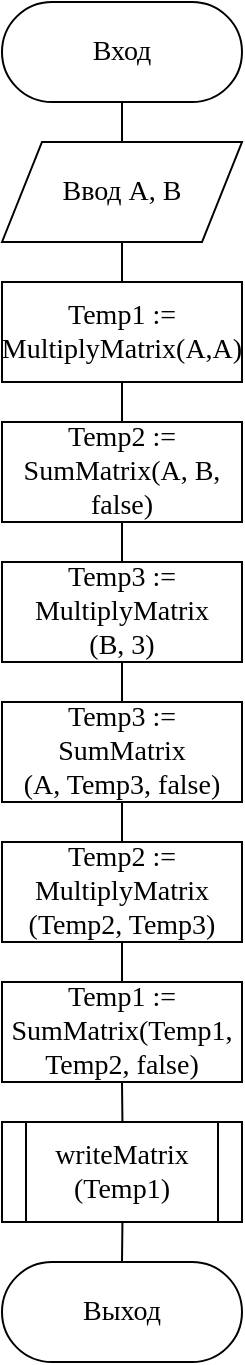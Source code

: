 <mxfile version="16.5.1" type="device" pages="5"><diagram id="1kbT5PGvkkfByQlgsCw_" name="Main"><mxGraphModel dx="593" dy="366" grid="1" gridSize="10" guides="1" tooltips="1" connect="1" arrows="1" fold="1" page="1" pageScale="1" pageWidth="827" pageHeight="1169" math="0" shadow="0"><root><mxCell id="0"/><mxCell id="1" parent="0"/><mxCell id="EHFCdL4tAZelDZwawqcV-10" style="edgeStyle=orthogonalEdgeStyle;rounded=0;orthogonalLoop=1;jettySize=auto;html=1;exitX=0.5;exitY=1;exitDx=0;exitDy=0;entryX=0.5;entryY=0;entryDx=0;entryDy=0;fontFamily=Times New Roman;fontSize=14;endArrow=none;endFill=0;" parent="1" source="EHFCdL4tAZelDZwawqcV-1" edge="1"><mxGeometry relative="1" as="geometry"><mxPoint x="340" y="110" as="targetPoint"/></mxGeometry></mxCell><mxCell id="EHFCdL4tAZelDZwawqcV-1" value="&lt;font face=&quot;Times New Roman&quot; style=&quot;font-size: 14px&quot;&gt;Вход&lt;/font&gt;" style="rounded=1;whiteSpace=wrap;html=1;arcSize=50;" parent="1" vertex="1"><mxGeometry x="280" y="40" width="120" height="50" as="geometry"/></mxCell><mxCell id="EHFCdL4tAZelDZwawqcV-16" style="edgeStyle=orthogonalEdgeStyle;rounded=0;orthogonalLoop=1;jettySize=auto;html=1;exitX=0.5;exitY=1;exitDx=0;exitDy=0;entryX=0.5;entryY=0;entryDx=0;entryDy=0;fontFamily=Times New Roman;fontSize=14;endArrow=none;endFill=0;" parent="1" target="EHFCdL4tAZelDZwawqcV-9" edge="1"><mxGeometry relative="1" as="geometry"><mxPoint x="340" y="580" as="sourcePoint"/></mxGeometry></mxCell><mxCell id="EHFCdL4tAZelDZwawqcV-9" value="&lt;font face=&quot;Times New Roman&quot; style=&quot;font-size: 14px&quot;&gt;Выход&lt;/font&gt;" style="rounded=1;whiteSpace=wrap;html=1;arcSize=50;" parent="1" vertex="1"><mxGeometry x="280" y="670" width="120" height="50" as="geometry"/></mxCell><mxCell id="08oQecg6zAsE1fV1xMUx-1" value="writeMatrix&lt;br&gt;(Temp1)" style="shape=process;whiteSpace=wrap;html=1;backgroundOutline=1;fontFamily=Times New Roman;fontSize=14;" parent="1" vertex="1"><mxGeometry x="280" y="600" width="120" height="50" as="geometry"/></mxCell><mxCell id="CPZ-018ovPWayHV9PCIb-11" value="" style="edgeStyle=orthogonalEdgeStyle;rounded=0;orthogonalLoop=1;jettySize=auto;html=1;endArrow=none;endFill=0;" parent="1" source="CPZ-018ovPWayHV9PCIb-1" target="CPZ-018ovPWayHV9PCIb-3" edge="1"><mxGeometry relative="1" as="geometry"/></mxCell><mxCell id="CPZ-018ovPWayHV9PCIb-1" value="Temp1 := MultiplyMatrix(A,A)" style="rounded=0;whiteSpace=wrap;html=1;fontFamily=Times New Roman;fontSize=14;" parent="1" vertex="1"><mxGeometry x="280" y="180" width="120" height="50" as="geometry"/></mxCell><mxCell id="CPZ-018ovPWayHV9PCIb-2" value="Temp2 :=&lt;br&gt;SumMatrix(A, B, false)" style="rounded=0;whiteSpace=wrap;html=1;fontFamily=Times New Roman;fontSize=14;" parent="1" vertex="1"><mxGeometry x="280" y="250" width="120" height="50" as="geometry"/></mxCell><mxCell id="CPZ-018ovPWayHV9PCIb-9" value="" style="edgeStyle=orthogonalEdgeStyle;rounded=0;orthogonalLoop=1;jettySize=auto;html=1;endArrow=none;endFill=0;" parent="1" source="CPZ-018ovPWayHV9PCIb-3" target="CPZ-018ovPWayHV9PCIb-5" edge="1"><mxGeometry relative="1" as="geometry"/></mxCell><mxCell id="CPZ-018ovPWayHV9PCIb-10" value="" style="edgeStyle=orthogonalEdgeStyle;rounded=0;orthogonalLoop=1;jettySize=auto;html=1;endArrow=none;endFill=0;" parent="1" source="CPZ-018ovPWayHV9PCIb-3" target="CPZ-018ovPWayHV9PCIb-2" edge="1"><mxGeometry relative="1" as="geometry"/></mxCell><mxCell id="CPZ-018ovPWayHV9PCIb-3" value="Temp3 := MultiplyMatrix&lt;br&gt;(B, 3)" style="rounded=0;whiteSpace=wrap;html=1;fontFamily=Times New Roman;fontSize=14;" parent="1" vertex="1"><mxGeometry x="280" y="320" width="120" height="50" as="geometry"/></mxCell><mxCell id="CPZ-018ovPWayHV9PCIb-4" value="Temp3 := SumMatrix&lt;br&gt;(A, Temp3, false)" style="rounded=0;whiteSpace=wrap;html=1;fontFamily=Times New Roman;fontSize=14;" parent="1" vertex="1"><mxGeometry x="280" y="390" width="120" height="50" as="geometry"/></mxCell><mxCell id="CPZ-018ovPWayHV9PCIb-8" value="" style="edgeStyle=orthogonalEdgeStyle;rounded=0;orthogonalLoop=1;jettySize=auto;html=1;endArrow=none;endFill=0;" parent="1" source="CPZ-018ovPWayHV9PCIb-5" target="CPZ-018ovPWayHV9PCIb-4" edge="1"><mxGeometry relative="1" as="geometry"/></mxCell><mxCell id="CPZ-018ovPWayHV9PCIb-5" value="Temp2 :=&lt;br&gt;MultiplyMatrix&lt;br&gt;(Temp2, Temp3)" style="rounded=0;whiteSpace=wrap;html=1;fontFamily=Times New Roman;fontSize=14;" parent="1" vertex="1"><mxGeometry x="280" y="460" width="120" height="50" as="geometry"/></mxCell><mxCell id="CPZ-018ovPWayHV9PCIb-7" value="" style="edgeStyle=orthogonalEdgeStyle;rounded=0;orthogonalLoop=1;jettySize=auto;html=1;endArrow=none;endFill=0;" parent="1" source="CPZ-018ovPWayHV9PCIb-6" target="CPZ-018ovPWayHV9PCIb-5" edge="1"><mxGeometry relative="1" as="geometry"/></mxCell><mxCell id="CPZ-018ovPWayHV9PCIb-6" value="Temp1 :=&lt;br&gt;SumMatrix(Temp1, Temp2, false)" style="rounded=0;whiteSpace=wrap;html=1;fontFamily=Times New Roman;fontSize=14;" parent="1" vertex="1"><mxGeometry x="280" y="530" width="120" height="50" as="geometry"/></mxCell><mxCell id="mROp4yjEPmvPfvj3T9oJ-2" style="edgeStyle=orthogonalEdgeStyle;rounded=0;orthogonalLoop=1;jettySize=auto;html=1;exitX=0.5;exitY=1;exitDx=0;exitDy=0;entryX=0.5;entryY=0;entryDx=0;entryDy=0;endArrow=none;endFill=0;" edge="1" parent="1" source="mROp4yjEPmvPfvj3T9oJ-1" target="CPZ-018ovPWayHV9PCIb-1"><mxGeometry relative="1" as="geometry"/></mxCell><mxCell id="mROp4yjEPmvPfvj3T9oJ-1" value="Ввод A, B" style="shape=parallelogram;perimeter=parallelogramPerimeter;whiteSpace=wrap;html=1;fixedSize=1;align=center;fontFamily=Times New Roman;fontSize=14;" vertex="1" parent="1"><mxGeometry x="280" y="110" width="120" height="50" as="geometry"/></mxCell></root></mxGraphModel></diagram><diagram id="GewAx9kID_e9EPEo2kjt" name="MultiplyMatrix1"><mxGraphModel dx="865" dy="534" grid="1" gridSize="10" guides="1" tooltips="1" connect="1" arrows="1" fold="1" page="1" pageScale="1" pageWidth="827" pageHeight="1169" math="0" shadow="0"><root><mxCell id="lcEFkh2yVALpmup84Jig-0"/><mxCell id="lcEFkh2yVALpmup84Jig-1" parent="lcEFkh2yVALpmup84Jig-0"/><mxCell id="NHVjzTyn1Fso7foihZ1j-9" style="edgeStyle=orthogonalEdgeStyle;rounded=0;orthogonalLoop=1;jettySize=auto;html=1;exitX=0.5;exitY=1;exitDx=0;exitDy=0;entryX=0.5;entryY=0;entryDx=0;entryDy=0;fontFamily=Times New Roman;fontSize=14;endArrow=none;endFill=0;" parent="lcEFkh2yVALpmup84Jig-1" source="NHVjzTyn1Fso7foihZ1j-0" target="NHVjzTyn1Fso7foihZ1j-1" edge="1"><mxGeometry relative="1" as="geometry"/></mxCell><mxCell id="NHVjzTyn1Fso7foihZ1j-0" value="&lt;font face=&quot;Times New Roman&quot; style=&quot;font-size: 14px&quot;&gt;Вход&lt;br&gt;MultiplyMatrix&lt;br&gt;(M, Num, Res)&lt;br&gt;&lt;/font&gt;" style="rounded=1;whiteSpace=wrap;html=1;arcSize=50;fontFamily=Times New Roman;fontSize=14;" parent="lcEFkh2yVALpmup84Jig-1" vertex="1"><mxGeometry x="280" y="30" width="120" height="50" as="geometry"/></mxCell><mxCell id="NHVjzTyn1Fso7foihZ1j-10" style="edgeStyle=orthogonalEdgeStyle;rounded=0;orthogonalLoop=1;jettySize=auto;html=1;exitX=0.5;exitY=1;exitDx=0;exitDy=0;entryX=0.5;entryY=0;entryDx=0;entryDy=0;fontFamily=Times New Roman;fontSize=14;endArrow=none;endFill=0;" parent="lcEFkh2yVALpmup84Jig-1" source="NHVjzTyn1Fso7foihZ1j-1" target="NHVjzTyn1Fso7foihZ1j-4" edge="1"><mxGeometry relative="1" as="geometry"/></mxCell><mxCell id="NHVjzTyn1Fso7foihZ1j-1" value="A1&lt;br&gt;&lt;br&gt;i := 1, i &amp;lt;= 3" style="shape=loopLimit;whiteSpace=wrap;html=1;fontFamily=Times New Roman;fontSize=14;" parent="lcEFkh2yVALpmup84Jig-1" vertex="1"><mxGeometry x="280" y="100" width="120" height="50" as="geometry"/></mxCell><mxCell id="NHVjzTyn1Fso7foihZ1j-11" style="edgeStyle=orthogonalEdgeStyle;rounded=0;orthogonalLoop=1;jettySize=auto;html=1;exitX=0.5;exitY=1;exitDx=0;exitDy=0;entryX=0.5;entryY=0;entryDx=0;entryDy=0;fontFamily=Times New Roman;fontSize=14;endArrow=none;endFill=0;" parent="lcEFkh2yVALpmup84Jig-1" source="NHVjzTyn1Fso7foihZ1j-4" target="NHVjzTyn1Fso7foihZ1j-5" edge="1"><mxGeometry relative="1" as="geometry"/></mxCell><mxCell id="NHVjzTyn1Fso7foihZ1j-4" value="A2&lt;br&gt;&lt;br&gt;j := 1, j &amp;lt;= 3" style="shape=loopLimit;whiteSpace=wrap;html=1;fontFamily=Times New Roman;fontSize=14;" parent="lcEFkh2yVALpmup84Jig-1" vertex="1"><mxGeometry x="280" y="170" width="120" height="50" as="geometry"/></mxCell><mxCell id="NHVjzTyn1Fso7foihZ1j-12" style="edgeStyle=orthogonalEdgeStyle;rounded=0;orthogonalLoop=1;jettySize=auto;html=1;exitX=0.5;exitY=1;exitDx=0;exitDy=0;entryX=0.5;entryY=0;entryDx=0;entryDy=0;fontFamily=Times New Roman;fontSize=14;endArrow=none;endFill=0;" parent="lcEFkh2yVALpmup84Jig-1" source="NHVjzTyn1Fso7foihZ1j-5" target="NHVjzTyn1Fso7foihZ1j-6" edge="1"><mxGeometry relative="1" as="geometry"/></mxCell><mxCell id="NHVjzTyn1Fso7foihZ1j-5" value="Res[i,j] := &lt;br&gt;M[i,j] * Num" style="rounded=0;whiteSpace=wrap;html=1;fontFamily=Times New Roman;fontSize=14;" parent="lcEFkh2yVALpmup84Jig-1" vertex="1"><mxGeometry x="280" y="240" width="120" height="50" as="geometry"/></mxCell><mxCell id="NHVjzTyn1Fso7foihZ1j-13" style="edgeStyle=orthogonalEdgeStyle;rounded=0;orthogonalLoop=1;jettySize=auto;html=1;exitX=0.5;exitY=1;exitDx=0;exitDy=0;entryX=0.5;entryY=0;entryDx=0;entryDy=0;fontFamily=Times New Roman;fontSize=14;endArrow=none;endFill=0;" parent="lcEFkh2yVALpmup84Jig-1" source="NHVjzTyn1Fso7foihZ1j-6" target="NHVjzTyn1Fso7foihZ1j-7" edge="1"><mxGeometry relative="1" as="geometry"/></mxCell><mxCell id="NHVjzTyn1Fso7foihZ1j-6" value="j := j + 1&lt;br&gt;&lt;br&gt;A2" style="shape=loopLimit;whiteSpace=wrap;html=1;flipV=1;fontFamily=Times New Roman;fontSize=14;" parent="lcEFkh2yVALpmup84Jig-1" vertex="1"><mxGeometry x="280" y="310" width="120" height="50" as="geometry"/></mxCell><mxCell id="NHVjzTyn1Fso7foihZ1j-14" value="" style="edgeStyle=orthogonalEdgeStyle;rounded=0;orthogonalLoop=1;jettySize=auto;html=1;fontFamily=Times New Roman;fontSize=14;endArrow=none;endFill=0;" parent="lcEFkh2yVALpmup84Jig-1" source="NHVjzTyn1Fso7foihZ1j-7" target="NHVjzTyn1Fso7foihZ1j-8" edge="1"><mxGeometry relative="1" as="geometry"/></mxCell><mxCell id="NHVjzTyn1Fso7foihZ1j-7" value="i := i + 1&lt;br&gt;&lt;br&gt;A1" style="shape=loopLimit;whiteSpace=wrap;html=1;flipV=1;fontFamily=Times New Roman;fontSize=14;" parent="lcEFkh2yVALpmup84Jig-1" vertex="1"><mxGeometry x="280" y="380" width="120" height="50" as="geometry"/></mxCell><mxCell id="NHVjzTyn1Fso7foihZ1j-8" value="&lt;font face=&quot;Times New Roman&quot; style=&quot;font-size: 14px&quot;&gt;Выход&lt;/font&gt;" style="rounded=1;whiteSpace=wrap;html=1;arcSize=50;fontFamily=Times New Roman;fontSize=14;" parent="lcEFkh2yVALpmup84Jig-1" vertex="1"><mxGeometry x="280" y="450" width="120" height="50" as="geometry"/></mxCell></root></mxGraphModel></diagram><diagram id="0K6pmTq6y4JFWy16DVAm" name="MultiplyMatrix2"><mxGraphModel dx="1038" dy="641" grid="1" gridSize="10" guides="1" tooltips="1" connect="1" arrows="1" fold="1" page="1" pageScale="1" pageWidth="827" pageHeight="1169" math="0" shadow="0"><root><mxCell id="KOI_E2LfTRocOHulv0sD-0"/><mxCell id="KOI_E2LfTRocOHulv0sD-1" parent="KOI_E2LfTRocOHulv0sD-0"/><mxCell id="H77TUFG6y5tQK1Y0yETN-10" value="" style="edgeStyle=orthogonalEdgeStyle;rounded=0;orthogonalLoop=1;jettySize=auto;html=1;fontFamily=Times New Roman;fontSize=14;endArrow=none;endFill=0;" parent="KOI_E2LfTRocOHulv0sD-1" source="H77TUFG6y5tQK1Y0yETN-0" target="H77TUFG6y5tQK1Y0yETN-2" edge="1"><mxGeometry relative="1" as="geometry"/></mxCell><mxCell id="H77TUFG6y5tQK1Y0yETN-0" value="&lt;font face=&quot;Times New Roman&quot; style=&quot;font-size: 14px&quot;&gt;Вход&lt;br&gt;MultiplyMatrix&lt;br&gt;(M1, M2, Res)&lt;br&gt;&lt;/font&gt;" style="rounded=1;whiteSpace=wrap;html=1;arcSize=50;fontFamily=Times New Roman;fontSize=14;" parent="KOI_E2LfTRocOHulv0sD-1" vertex="1"><mxGeometry x="280" y="30" width="120" height="50" as="geometry"/></mxCell><mxCell id="H77TUFG6y5tQK1Y0yETN-1" value="A1&lt;br&gt;&lt;br&gt;i := 1, i &amp;lt;= 3" style="shape=loopLimit;whiteSpace=wrap;html=1;fontFamily=Times New Roman;fontSize=14;" parent="KOI_E2LfTRocOHulv0sD-1" vertex="1"><mxGeometry x="280" y="100" width="120" height="50" as="geometry"/></mxCell><mxCell id="H77TUFG6y5tQK1Y0yETN-11" value="" style="edgeStyle=orthogonalEdgeStyle;rounded=0;orthogonalLoop=1;jettySize=auto;html=1;fontFamily=Times New Roman;fontSize=14;endArrow=none;endFill=0;" parent="KOI_E2LfTRocOHulv0sD-1" source="H77TUFG6y5tQK1Y0yETN-2" target="H77TUFG6y5tQK1Y0yETN-4" edge="1"><mxGeometry relative="1" as="geometry"/></mxCell><mxCell id="H77TUFG6y5tQK1Y0yETN-2" value="A2&lt;br&gt;&lt;br&gt;j := 1, j &amp;lt;= 3" style="shape=loopLimit;whiteSpace=wrap;html=1;fontFamily=Times New Roman;fontSize=14;" parent="KOI_E2LfTRocOHulv0sD-1" vertex="1"><mxGeometry x="280" y="170" width="120" height="50" as="geometry"/></mxCell><mxCell id="H77TUFG6y5tQK1Y0yETN-12" value="" style="edgeStyle=orthogonalEdgeStyle;rounded=0;orthogonalLoop=1;jettySize=auto;html=1;fontFamily=Times New Roman;fontSize=14;endArrow=none;endFill=0;" parent="KOI_E2LfTRocOHulv0sD-1" source="H77TUFG6y5tQK1Y0yETN-4" target="H77TUFG6y5tQK1Y0yETN-5" edge="1"><mxGeometry relative="1" as="geometry"/></mxCell><mxCell id="H77TUFG6y5tQK1Y0yETN-4" value="Result[i,j] := 0" style="rounded=0;whiteSpace=wrap;html=1;fontFamily=Times New Roman;fontSize=14;" parent="KOI_E2LfTRocOHulv0sD-1" vertex="1"><mxGeometry x="280" y="240" width="120" height="50" as="geometry"/></mxCell><mxCell id="H77TUFG6y5tQK1Y0yETN-13" value="" style="edgeStyle=orthogonalEdgeStyle;rounded=0;orthogonalLoop=1;jettySize=auto;html=1;fontFamily=Times New Roman;fontSize=14;endArrow=none;endFill=0;" parent="KOI_E2LfTRocOHulv0sD-1" source="H77TUFG6y5tQK1Y0yETN-5" target="H77TUFG6y5tQK1Y0yETN-7" edge="1"><mxGeometry relative="1" as="geometry"/></mxCell><mxCell id="H77TUFG6y5tQK1Y0yETN-5" value="&lt;span style=&quot;font-family: &amp;#34;times new roman&amp;#34;&quot;&gt;Res[i,j] := Res[i,j] +&amp;nbsp;&lt;br&gt;&lt;/span&gt;&lt;span style=&quot;font-family: &amp;#34;times new roman&amp;#34;&quot;&gt;M1[i,k] *&amp;nbsp;&lt;/span&gt;&lt;span style=&quot;font-family: &amp;#34;times new roman&amp;#34;&quot;&gt;M2[k,j]&lt;/span&gt;" style="rounded=0;whiteSpace=wrap;html=1;fontFamily=Times New Roman;fontSize=14;" parent="KOI_E2LfTRocOHulv0sD-1" vertex="1"><mxGeometry x="280" y="380" width="120" height="50" as="geometry"/></mxCell><mxCell id="H77TUFG6y5tQK1Y0yETN-6" value="k := k + 1&lt;br&gt;&lt;br&gt;A3" style="shape=loopLimit;whiteSpace=wrap;html=1;flipV=1;fontFamily=Times New Roman;fontSize=14;" parent="KOI_E2LfTRocOHulv0sD-1" vertex="1"><mxGeometry x="280" y="450" width="120" height="50" as="geometry"/></mxCell><mxCell id="H77TUFG6y5tQK1Y0yETN-14" value="" style="edgeStyle=orthogonalEdgeStyle;rounded=0;orthogonalLoop=1;jettySize=auto;html=1;fontFamily=Times New Roman;fontSize=14;endArrow=none;endFill=0;" parent="KOI_E2LfTRocOHulv0sD-1" source="H77TUFG6y5tQK1Y0yETN-7" target="H77TUFG6y5tQK1Y0yETN-9" edge="1"><mxGeometry relative="1" as="geometry"/></mxCell><mxCell id="H77TUFG6y5tQK1Y0yETN-7" value="j := j + 1&lt;br&gt;&lt;br&gt;A2" style="shape=loopLimit;whiteSpace=wrap;html=1;flipV=1;fontFamily=Times New Roman;fontSize=14;" parent="KOI_E2LfTRocOHulv0sD-1" vertex="1"><mxGeometry x="280" y="520" width="120" height="50" as="geometry"/></mxCell><mxCell id="H77TUFG6y5tQK1Y0yETN-8" value="i := i + 1&lt;br&gt;&lt;br&gt;A1" style="shape=loopLimit;whiteSpace=wrap;html=1;flipV=1;fontFamily=Times New Roman;fontSize=14;" parent="KOI_E2LfTRocOHulv0sD-1" vertex="1"><mxGeometry x="280" y="590" width="120" height="50" as="geometry"/></mxCell><mxCell id="H77TUFG6y5tQK1Y0yETN-9" value="&lt;font face=&quot;Times New Roman&quot; style=&quot;font-size: 14px&quot;&gt;Выход&lt;/font&gt;" style="rounded=1;whiteSpace=wrap;html=1;arcSize=50;fontFamily=Times New Roman;fontSize=14;" parent="KOI_E2LfTRocOHulv0sD-1" vertex="1"><mxGeometry x="280" y="660" width="120" height="50" as="geometry"/></mxCell><mxCell id="H77TUFG6y5tQK1Y0yETN-3" value="A3&lt;br&gt;&lt;br&gt;k := 1, k &amp;lt;= 3" style="shape=loopLimit;whiteSpace=wrap;html=1;fontFamily=Times New Roman;fontSize=14;" parent="KOI_E2LfTRocOHulv0sD-1" vertex="1"><mxGeometry x="280" y="310" width="120" height="50" as="geometry"/></mxCell></root></mxGraphModel></diagram><diagram id="h9YLPU3FQA5sEzZqIGSP" name="SumMatrix"><mxGraphModel dx="1038" dy="641" grid="1" gridSize="10" guides="1" tooltips="1" connect="1" arrows="1" fold="1" page="1" pageScale="1" pageWidth="827" pageHeight="1169" math="0" shadow="0"><root><mxCell id="ymFlptuv8X7gUJMBIx-Y-0"/><mxCell id="ymFlptuv8X7gUJMBIx-Y-1" parent="ymFlptuv8X7gUJMBIx-Y-0"/><mxCell id="OZMydgQmoEOUaAt0Z34y-16" value="" style="edgeStyle=orthogonalEdgeStyle;rounded=0;orthogonalLoop=1;jettySize=auto;html=1;fontFamily=Times New Roman;fontSize=14;endArrow=none;endFill=0;" parent="ymFlptuv8X7gUJMBIx-Y-1" source="OZMydgQmoEOUaAt0Z34y-0" target="OZMydgQmoEOUaAt0Z34y-1" edge="1"><mxGeometry relative="1" as="geometry"/></mxCell><mxCell id="OZMydgQmoEOUaAt0Z34y-0" value="&lt;font face=&quot;Times New Roman&quot; style=&quot;font-size: 14px&quot;&gt;Вход&lt;br&gt;SumMatrix(M1, M2, Sign, Res)&lt;br&gt;&lt;/font&gt;" style="rounded=1;whiteSpace=wrap;html=1;arcSize=50;fontFamily=Times New Roman;fontSize=14;" parent="ymFlptuv8X7gUJMBIx-Y-1" vertex="1"><mxGeometry x="320" y="30" width="120" height="50" as="geometry"/></mxCell><mxCell id="OZMydgQmoEOUaAt0Z34y-17" style="edgeStyle=orthogonalEdgeStyle;rounded=0;orthogonalLoop=1;jettySize=auto;html=1;exitX=0;exitY=0.5;exitDx=0;exitDy=0;entryX=0.5;entryY=0;entryDx=0;entryDy=0;fontFamily=Times New Roman;fontSize=14;endArrow=open;endFill=0;" parent="ymFlptuv8X7gUJMBIx-Y-1" source="OZMydgQmoEOUaAt0Z34y-1" target="OZMydgQmoEOUaAt0Z34y-2" edge="1"><mxGeometry relative="1" as="geometry"/></mxCell><mxCell id="OZMydgQmoEOUaAt0Z34y-18" style="edgeStyle=orthogonalEdgeStyle;rounded=0;orthogonalLoop=1;jettySize=auto;html=1;exitX=1;exitY=0.5;exitDx=0;exitDy=0;entryX=0.5;entryY=0;entryDx=0;entryDy=0;fontFamily=Times New Roman;fontSize=14;endArrow=open;endFill=0;" parent="ymFlptuv8X7gUJMBIx-Y-1" source="OZMydgQmoEOUaAt0Z34y-1" target="OZMydgQmoEOUaAt0Z34y-10" edge="1"><mxGeometry relative="1" as="geometry"/></mxCell><mxCell id="OZMydgQmoEOUaAt0Z34y-1" value="Sign" style="rhombus;whiteSpace=wrap;html=1;fontFamily=Times New Roman;fontSize=14;" parent="ymFlptuv8X7gUJMBIx-Y-1" vertex="1"><mxGeometry x="320" y="100" width="120" height="50" as="geometry"/></mxCell><mxCell id="OZMydgQmoEOUaAt0Z34y-7" value="" style="edgeStyle=orthogonalEdgeStyle;rounded=0;orthogonalLoop=1;jettySize=auto;html=1;fontFamily=Times New Roman;fontSize=14;endArrow=none;endFill=0;" parent="ymFlptuv8X7gUJMBIx-Y-1" source="OZMydgQmoEOUaAt0Z34y-2" target="OZMydgQmoEOUaAt0Z34y-4" edge="1"><mxGeometry relative="1" as="geometry"/></mxCell><mxCell id="OZMydgQmoEOUaAt0Z34y-2" value="A1&lt;br&gt;&lt;br&gt;i := 1, i &amp;lt;= 3" style="shape=loopLimit;whiteSpace=wrap;html=1;fontFamily=Times New Roman;fontSize=14;" parent="ymFlptuv8X7gUJMBIx-Y-1" vertex="1"><mxGeometry x="180" y="170" width="120" height="50" as="geometry"/></mxCell><mxCell id="OZMydgQmoEOUaAt0Z34y-3" value="A2&lt;br&gt;&lt;br&gt;j := 1, j &amp;lt;= 3" style="shape=loopLimit;whiteSpace=wrap;html=1;fontFamily=Times New Roman;fontSize=14;" parent="ymFlptuv8X7gUJMBIx-Y-1" vertex="1"><mxGeometry x="180" y="240" width="120" height="50" as="geometry"/></mxCell><mxCell id="OZMydgQmoEOUaAt0Z34y-8" value="" style="edgeStyle=orthogonalEdgeStyle;rounded=0;orthogonalLoop=1;jettySize=auto;html=1;fontFamily=Times New Roman;fontSize=14;endArrow=none;endFill=0;" parent="ymFlptuv8X7gUJMBIx-Y-1" source="OZMydgQmoEOUaAt0Z34y-4" target="OZMydgQmoEOUaAt0Z34y-6" edge="1"><mxGeometry relative="1" as="geometry"/></mxCell><mxCell id="OZMydgQmoEOUaAt0Z34y-4" value="Res[i,j] :=&lt;br&gt;M1[i,j] - M2[i,j]" style="rounded=0;whiteSpace=wrap;html=1;fontFamily=Times New Roman;fontSize=14;" parent="ymFlptuv8X7gUJMBIx-Y-1" vertex="1"><mxGeometry x="180" y="310" width="120" height="50" as="geometry"/></mxCell><mxCell id="OZMydgQmoEOUaAt0Z34y-5" value="j := j + 1&lt;br&gt;&lt;br&gt;A2" style="shape=loopLimit;whiteSpace=wrap;html=1;flipV=1;fontFamily=Times New Roman;fontSize=14;" parent="ymFlptuv8X7gUJMBIx-Y-1" vertex="1"><mxGeometry x="180" y="380" width="120" height="50" as="geometry"/></mxCell><mxCell id="OZMydgQmoEOUaAt0Z34y-20" style="edgeStyle=orthogonalEdgeStyle;rounded=0;orthogonalLoop=1;jettySize=auto;html=1;exitX=0.5;exitY=1;exitDx=0;exitDy=0;entryX=0.5;entryY=0;entryDx=0;entryDy=0;fontFamily=Times New Roman;fontSize=14;endArrow=open;endFill=0;" parent="ymFlptuv8X7gUJMBIx-Y-1" source="OZMydgQmoEOUaAt0Z34y-6" target="OZMydgQmoEOUaAt0Z34y-19" edge="1"><mxGeometry relative="1" as="geometry"><Array as="points"><mxPoint x="240" y="510"/><mxPoint x="380" y="510"/></Array></mxGeometry></mxCell><mxCell id="OZMydgQmoEOUaAt0Z34y-6" value="i := i + 1&lt;br&gt;&lt;br&gt;A1" style="shape=loopLimit;whiteSpace=wrap;html=1;flipV=1;fontFamily=Times New Roman;fontSize=14;" parent="ymFlptuv8X7gUJMBIx-Y-1" vertex="1"><mxGeometry x="180" y="450" width="120" height="50" as="geometry"/></mxCell><mxCell id="OZMydgQmoEOUaAt0Z34y-9" value="" style="edgeStyle=orthogonalEdgeStyle;rounded=0;orthogonalLoop=1;jettySize=auto;html=1;fontFamily=Times New Roman;fontSize=14;endArrow=none;endFill=0;" parent="ymFlptuv8X7gUJMBIx-Y-1" source="OZMydgQmoEOUaAt0Z34y-10" target="OZMydgQmoEOUaAt0Z34y-13" edge="1"><mxGeometry relative="1" as="geometry"/></mxCell><mxCell id="OZMydgQmoEOUaAt0Z34y-10" value="A1&lt;br&gt;&lt;br&gt;i := 1, i &amp;lt;= 3" style="shape=loopLimit;whiteSpace=wrap;html=1;fontFamily=Times New Roman;fontSize=14;" parent="ymFlptuv8X7gUJMBIx-Y-1" vertex="1"><mxGeometry x="460" y="170" width="120" height="50" as="geometry"/></mxCell><mxCell id="OZMydgQmoEOUaAt0Z34y-11" value="A2&lt;br&gt;&lt;br&gt;j := 1, j &amp;lt;= 3" style="shape=loopLimit;whiteSpace=wrap;html=1;fontFamily=Times New Roman;fontSize=14;" parent="ymFlptuv8X7gUJMBIx-Y-1" vertex="1"><mxGeometry x="460" y="240" width="120" height="50" as="geometry"/></mxCell><mxCell id="OZMydgQmoEOUaAt0Z34y-12" value="" style="edgeStyle=orthogonalEdgeStyle;rounded=0;orthogonalLoop=1;jettySize=auto;html=1;fontFamily=Times New Roman;fontSize=14;endArrow=none;endFill=0;" parent="ymFlptuv8X7gUJMBIx-Y-1" source="OZMydgQmoEOUaAt0Z34y-13" target="OZMydgQmoEOUaAt0Z34y-15" edge="1"><mxGeometry relative="1" as="geometry"/></mxCell><mxCell id="OZMydgQmoEOUaAt0Z34y-13" value="Res[i,j] :=&lt;br&gt;M1[i,j] + M2[i,j]" style="rounded=0;whiteSpace=wrap;html=1;fontFamily=Times New Roman;fontSize=14;" parent="ymFlptuv8X7gUJMBIx-Y-1" vertex="1"><mxGeometry x="460" y="310" width="120" height="50" as="geometry"/></mxCell><mxCell id="OZMydgQmoEOUaAt0Z34y-14" value="j := j + 1&lt;br&gt;&lt;br&gt;A2" style="shape=loopLimit;whiteSpace=wrap;html=1;flipV=1;fontFamily=Times New Roman;fontSize=14;" parent="ymFlptuv8X7gUJMBIx-Y-1" vertex="1"><mxGeometry x="460" y="380" width="120" height="50" as="geometry"/></mxCell><mxCell id="OZMydgQmoEOUaAt0Z34y-21" style="edgeStyle=orthogonalEdgeStyle;rounded=0;orthogonalLoop=1;jettySize=auto;html=1;exitX=0.5;exitY=1;exitDx=0;exitDy=0;fontFamily=Times New Roman;fontSize=14;endArrow=open;endFill=0;" parent="ymFlptuv8X7gUJMBIx-Y-1" source="OZMydgQmoEOUaAt0Z34y-15" edge="1"><mxGeometry relative="1" as="geometry"><mxPoint x="380" y="520" as="targetPoint"/><Array as="points"><mxPoint x="520" y="520"/></Array></mxGeometry></mxCell><mxCell id="OZMydgQmoEOUaAt0Z34y-15" value="i := i + 1&lt;br&gt;&lt;br&gt;A1" style="shape=loopLimit;whiteSpace=wrap;html=1;flipV=1;fontFamily=Times New Roman;fontSize=14;" parent="ymFlptuv8X7gUJMBIx-Y-1" vertex="1"><mxGeometry x="460" y="450" width="120" height="50" as="geometry"/></mxCell><mxCell id="OZMydgQmoEOUaAt0Z34y-19" value="&lt;font face=&quot;Times New Roman&quot; style=&quot;font-size: 14px&quot;&gt;Выход&lt;/font&gt;" style="rounded=1;whiteSpace=wrap;html=1;arcSize=50;fontFamily=Times New Roman;fontSize=14;" parent="ymFlptuv8X7gUJMBIx-Y-1" vertex="1"><mxGeometry x="320" y="535" width="120" height="50" as="geometry"/></mxCell><mxCell id="OZMydgQmoEOUaAt0Z34y-22" value="Да" style="text;html=1;strokeColor=none;fillColor=none;align=center;verticalAlign=middle;whiteSpace=wrap;rounded=0;fontFamily=Times New Roman;fontSize=14;" parent="ymFlptuv8X7gUJMBIx-Y-1" vertex="1"><mxGeometry x="290" y="106" width="40" height="20" as="geometry"/></mxCell><mxCell id="OZMydgQmoEOUaAt0Z34y-23" value="Нет" style="text;html=1;strokeColor=none;fillColor=none;align=center;verticalAlign=middle;whiteSpace=wrap;rounded=0;fontFamily=Times New Roman;fontSize=14;" parent="ymFlptuv8X7gUJMBIx-Y-1" vertex="1"><mxGeometry x="434" y="106" width="40" height="20" as="geometry"/></mxCell></root></mxGraphModel></diagram><diagram id="StQJlIU-aV51zjOJSizS" name="writeMatrix"><mxGraphModel dx="1038" dy="641" grid="1" gridSize="10" guides="1" tooltips="1" connect="1" arrows="1" fold="1" page="1" pageScale="1" pageWidth="827" pageHeight="1169" math="0" shadow="0"><root><mxCell id="bvo-uB9Az8ebyh_C8Dsc-0"/><mxCell id="bvo-uB9Az8ebyh_C8Dsc-1" parent="bvo-uB9Az8ebyh_C8Dsc-0"/><mxCell id="8YsA7tEStZsdsHFyxYlD-0" style="edgeStyle=orthogonalEdgeStyle;rounded=0;orthogonalLoop=1;jettySize=auto;html=1;exitX=0.5;exitY=1;exitDx=0;exitDy=0;entryX=0.5;entryY=0;entryDx=0;entryDy=0;fontFamily=Times New Roman;fontSize=14;endArrow=none;endFill=0;" parent="bvo-uB9Az8ebyh_C8Dsc-1" source="8YsA7tEStZsdsHFyxYlD-1" target="8YsA7tEStZsdsHFyxYlD-3" edge="1"><mxGeometry relative="1" as="geometry"/></mxCell><mxCell id="8YsA7tEStZsdsHFyxYlD-1" value="&lt;font face=&quot;Times New Roman&quot; style=&quot;font-size: 14px&quot;&gt;Вход&lt;br&gt;WriteMatrix(M)&lt;br&gt;&lt;/font&gt;" style="rounded=1;whiteSpace=wrap;html=1;arcSize=50;fontFamily=Times New Roman;fontSize=14;" parent="bvo-uB9Az8ebyh_C8Dsc-1" vertex="1"><mxGeometry x="280" y="30" width="120" height="50" as="geometry"/></mxCell><mxCell id="8YsA7tEStZsdsHFyxYlD-2" style="edgeStyle=orthogonalEdgeStyle;rounded=0;orthogonalLoop=1;jettySize=auto;html=1;exitX=0.5;exitY=1;exitDx=0;exitDy=0;entryX=0.5;entryY=0;entryDx=0;entryDy=0;fontFamily=Times New Roman;fontSize=14;endArrow=none;endFill=0;" parent="bvo-uB9Az8ebyh_C8Dsc-1" source="8YsA7tEStZsdsHFyxYlD-3" target="8YsA7tEStZsdsHFyxYlD-5" edge="1"><mxGeometry relative="1" as="geometry"/></mxCell><mxCell id="8YsA7tEStZsdsHFyxYlD-3" value="A1&lt;br&gt;&lt;br&gt;i := 1, i &amp;lt;= 3" style="shape=loopLimit;whiteSpace=wrap;html=1;fontFamily=Times New Roman;fontSize=14;" parent="bvo-uB9Az8ebyh_C8Dsc-1" vertex="1"><mxGeometry x="280" y="100" width="120" height="50" as="geometry"/></mxCell><mxCell id="8YsA7tEStZsdsHFyxYlD-4" style="edgeStyle=orthogonalEdgeStyle;rounded=0;orthogonalLoop=1;jettySize=auto;html=1;exitX=0.5;exitY=1;exitDx=0;exitDy=0;entryX=0.5;entryY=0;entryDx=0;entryDy=0;fontFamily=Times New Roman;fontSize=14;endArrow=none;endFill=0;" parent="bvo-uB9Az8ebyh_C8Dsc-1" source="8YsA7tEStZsdsHFyxYlD-5" edge="1"><mxGeometry relative="1" as="geometry"><mxPoint x="340" y="240" as="targetPoint"/></mxGeometry></mxCell><mxCell id="8YsA7tEStZsdsHFyxYlD-5" value="A2&lt;br&gt;&lt;br&gt;j := 1, j &amp;lt;= 3" style="shape=loopLimit;whiteSpace=wrap;html=1;fontFamily=Times New Roman;fontSize=14;" parent="bvo-uB9Az8ebyh_C8Dsc-1" vertex="1"><mxGeometry x="280" y="170" width="120" height="50" as="geometry"/></mxCell><mxCell id="8YsA7tEStZsdsHFyxYlD-6" style="edgeStyle=orthogonalEdgeStyle;rounded=0;orthogonalLoop=1;jettySize=auto;html=1;exitX=0.5;exitY=1;exitDx=0;exitDy=0;entryX=0.5;entryY=0;entryDx=0;entryDy=0;fontFamily=Times New Roman;fontSize=14;endArrow=none;endFill=0;" parent="bvo-uB9Az8ebyh_C8Dsc-1" target="8YsA7tEStZsdsHFyxYlD-9" edge="1"><mxGeometry relative="1" as="geometry"><mxPoint x="340" y="290" as="sourcePoint"/></mxGeometry></mxCell><mxCell id="8YsA7tEStZsdsHFyxYlD-8" style="edgeStyle=orthogonalEdgeStyle;rounded=0;orthogonalLoop=1;jettySize=auto;html=1;exitX=0.5;exitY=1;exitDx=0;exitDy=0;entryX=0.5;entryY=0;entryDx=0;entryDy=0;fontFamily=Times New Roman;fontSize=14;endArrow=none;endFill=0;" parent="bvo-uB9Az8ebyh_C8Dsc-1" source="8YsA7tEStZsdsHFyxYlD-9" target="8YsA7tEStZsdsHFyxYlD-11" edge="1"><mxGeometry relative="1" as="geometry"/></mxCell><mxCell id="8YsA7tEStZsdsHFyxYlD-9" value="j := j + 1&lt;br&gt;&lt;br&gt;A2" style="shape=loopLimit;whiteSpace=wrap;html=1;flipV=1;fontFamily=Times New Roman;fontSize=14;" parent="bvo-uB9Az8ebyh_C8Dsc-1" vertex="1"><mxGeometry x="280" y="310" width="120" height="50" as="geometry"/></mxCell><mxCell id="8YsA7tEStZsdsHFyxYlD-10" value="" style="edgeStyle=orthogonalEdgeStyle;rounded=0;orthogonalLoop=1;jettySize=auto;html=1;fontFamily=Times New Roman;fontSize=14;endArrow=none;endFill=0;" parent="bvo-uB9Az8ebyh_C8Dsc-1" source="8YsA7tEStZsdsHFyxYlD-11" target="8YsA7tEStZsdsHFyxYlD-12" edge="1"><mxGeometry relative="1" as="geometry"/></mxCell><mxCell id="8YsA7tEStZsdsHFyxYlD-11" value="i := i + 1&lt;br&gt;&lt;br&gt;A1" style="shape=loopLimit;whiteSpace=wrap;html=1;flipV=1;fontFamily=Times New Roman;fontSize=14;" parent="bvo-uB9Az8ebyh_C8Dsc-1" vertex="1"><mxGeometry x="280" y="380" width="120" height="50" as="geometry"/></mxCell><mxCell id="8YsA7tEStZsdsHFyxYlD-12" value="&lt;font face=&quot;Times New Roman&quot; style=&quot;font-size: 14px&quot;&gt;Выход&lt;/font&gt;" style="rounded=1;whiteSpace=wrap;html=1;arcSize=50;fontFamily=Times New Roman;fontSize=14;" parent="bvo-uB9Az8ebyh_C8Dsc-1" vertex="1"><mxGeometry x="280" y="450" width="120" height="50" as="geometry"/></mxCell><mxCell id="8YsA7tEStZsdsHFyxYlD-13" value="M[i,j]" style="shape=parallelogram;perimeter=parallelogramPerimeter;whiteSpace=wrap;html=1;fixedSize=1;align=center;fontFamily=Times New Roman;fontSize=14;" parent="bvo-uB9Az8ebyh_C8Dsc-1" vertex="1"><mxGeometry x="280" y="240" width="120" height="50" as="geometry"/></mxCell></root></mxGraphModel></diagram></mxfile>